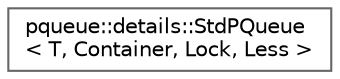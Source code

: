 digraph "类继承关系图"
{
 // LATEX_PDF_SIZE
  bgcolor="transparent";
  edge [fontname=Helvetica,fontsize=10,labelfontname=Helvetica,labelfontsize=10];
  node [fontname=Helvetica,fontsize=10,shape=box,height=0.2,width=0.4];
  rankdir="LR";
  Node0 [id="Node000000",label="pqueue::details::StdPQueue\l\< T, Container, Lock, Less \>",height=0.2,width=0.4,color="grey40", fillcolor="white", style="filled",URL="$classpqueue_1_1details_1_1_std_p_queue.html",tooltip=" "];
}
